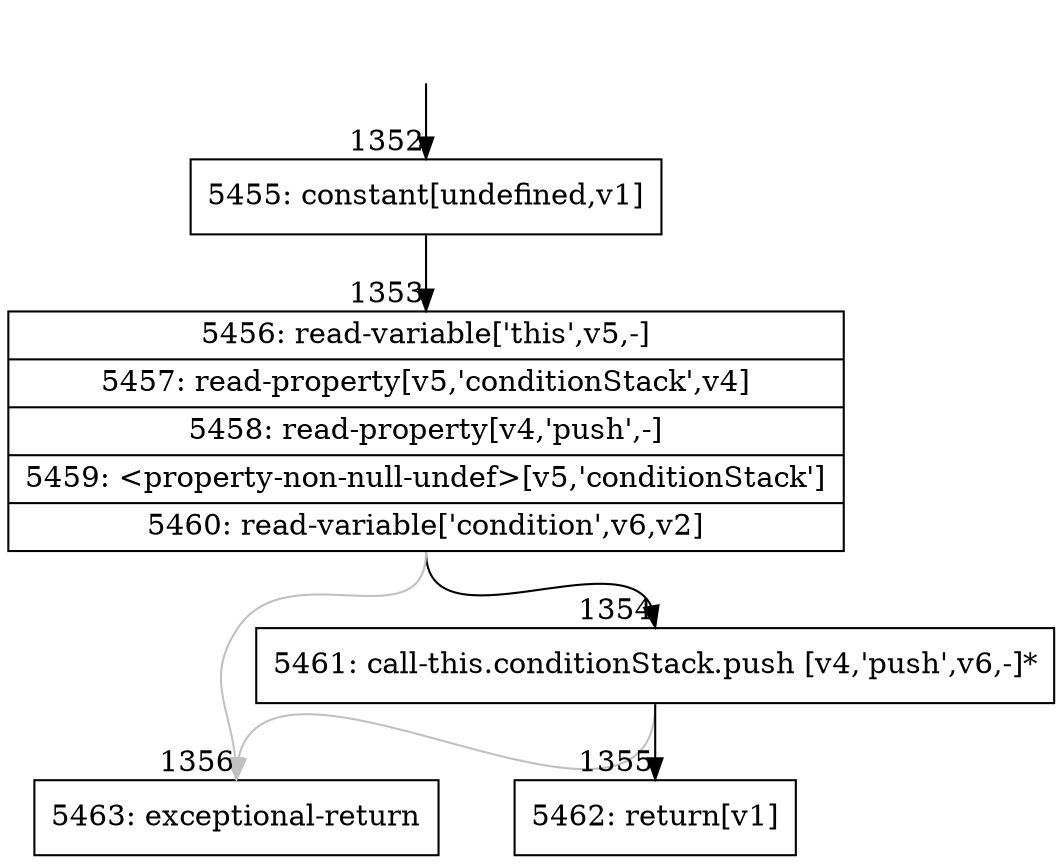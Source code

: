 digraph {
rankdir="TD"
BB_entry98[shape=none,label=""];
BB_entry98 -> BB1352 [tailport=s, headport=n, headlabel="    1352"]
BB1352 [shape=record label="{5455: constant[undefined,v1]}" ] 
BB1352 -> BB1353 [tailport=s, headport=n, headlabel="      1353"]
BB1353 [shape=record label="{5456: read-variable['this',v5,-]|5457: read-property[v5,'conditionStack',v4]|5458: read-property[v4,'push',-]|5459: \<property-non-null-undef\>[v5,'conditionStack']|5460: read-variable['condition',v6,v2]}" ] 
BB1353 -> BB1354 [tailport=s, headport=n, headlabel="      1354"]
BB1353 -> BB1356 [tailport=s, headport=n, color=gray, headlabel="      1356"]
BB1354 [shape=record label="{5461: call-this.conditionStack.push [v4,'push',v6,-]*}" ] 
BB1354 -> BB1355 [tailport=s, headport=n, headlabel="      1355"]
BB1354 -> BB1356 [tailport=s, headport=n, color=gray]
BB1355 [shape=record label="{5462: return[v1]}" ] 
BB1356 [shape=record label="{5463: exceptional-return}" ] 
//#$~ 1285
}
